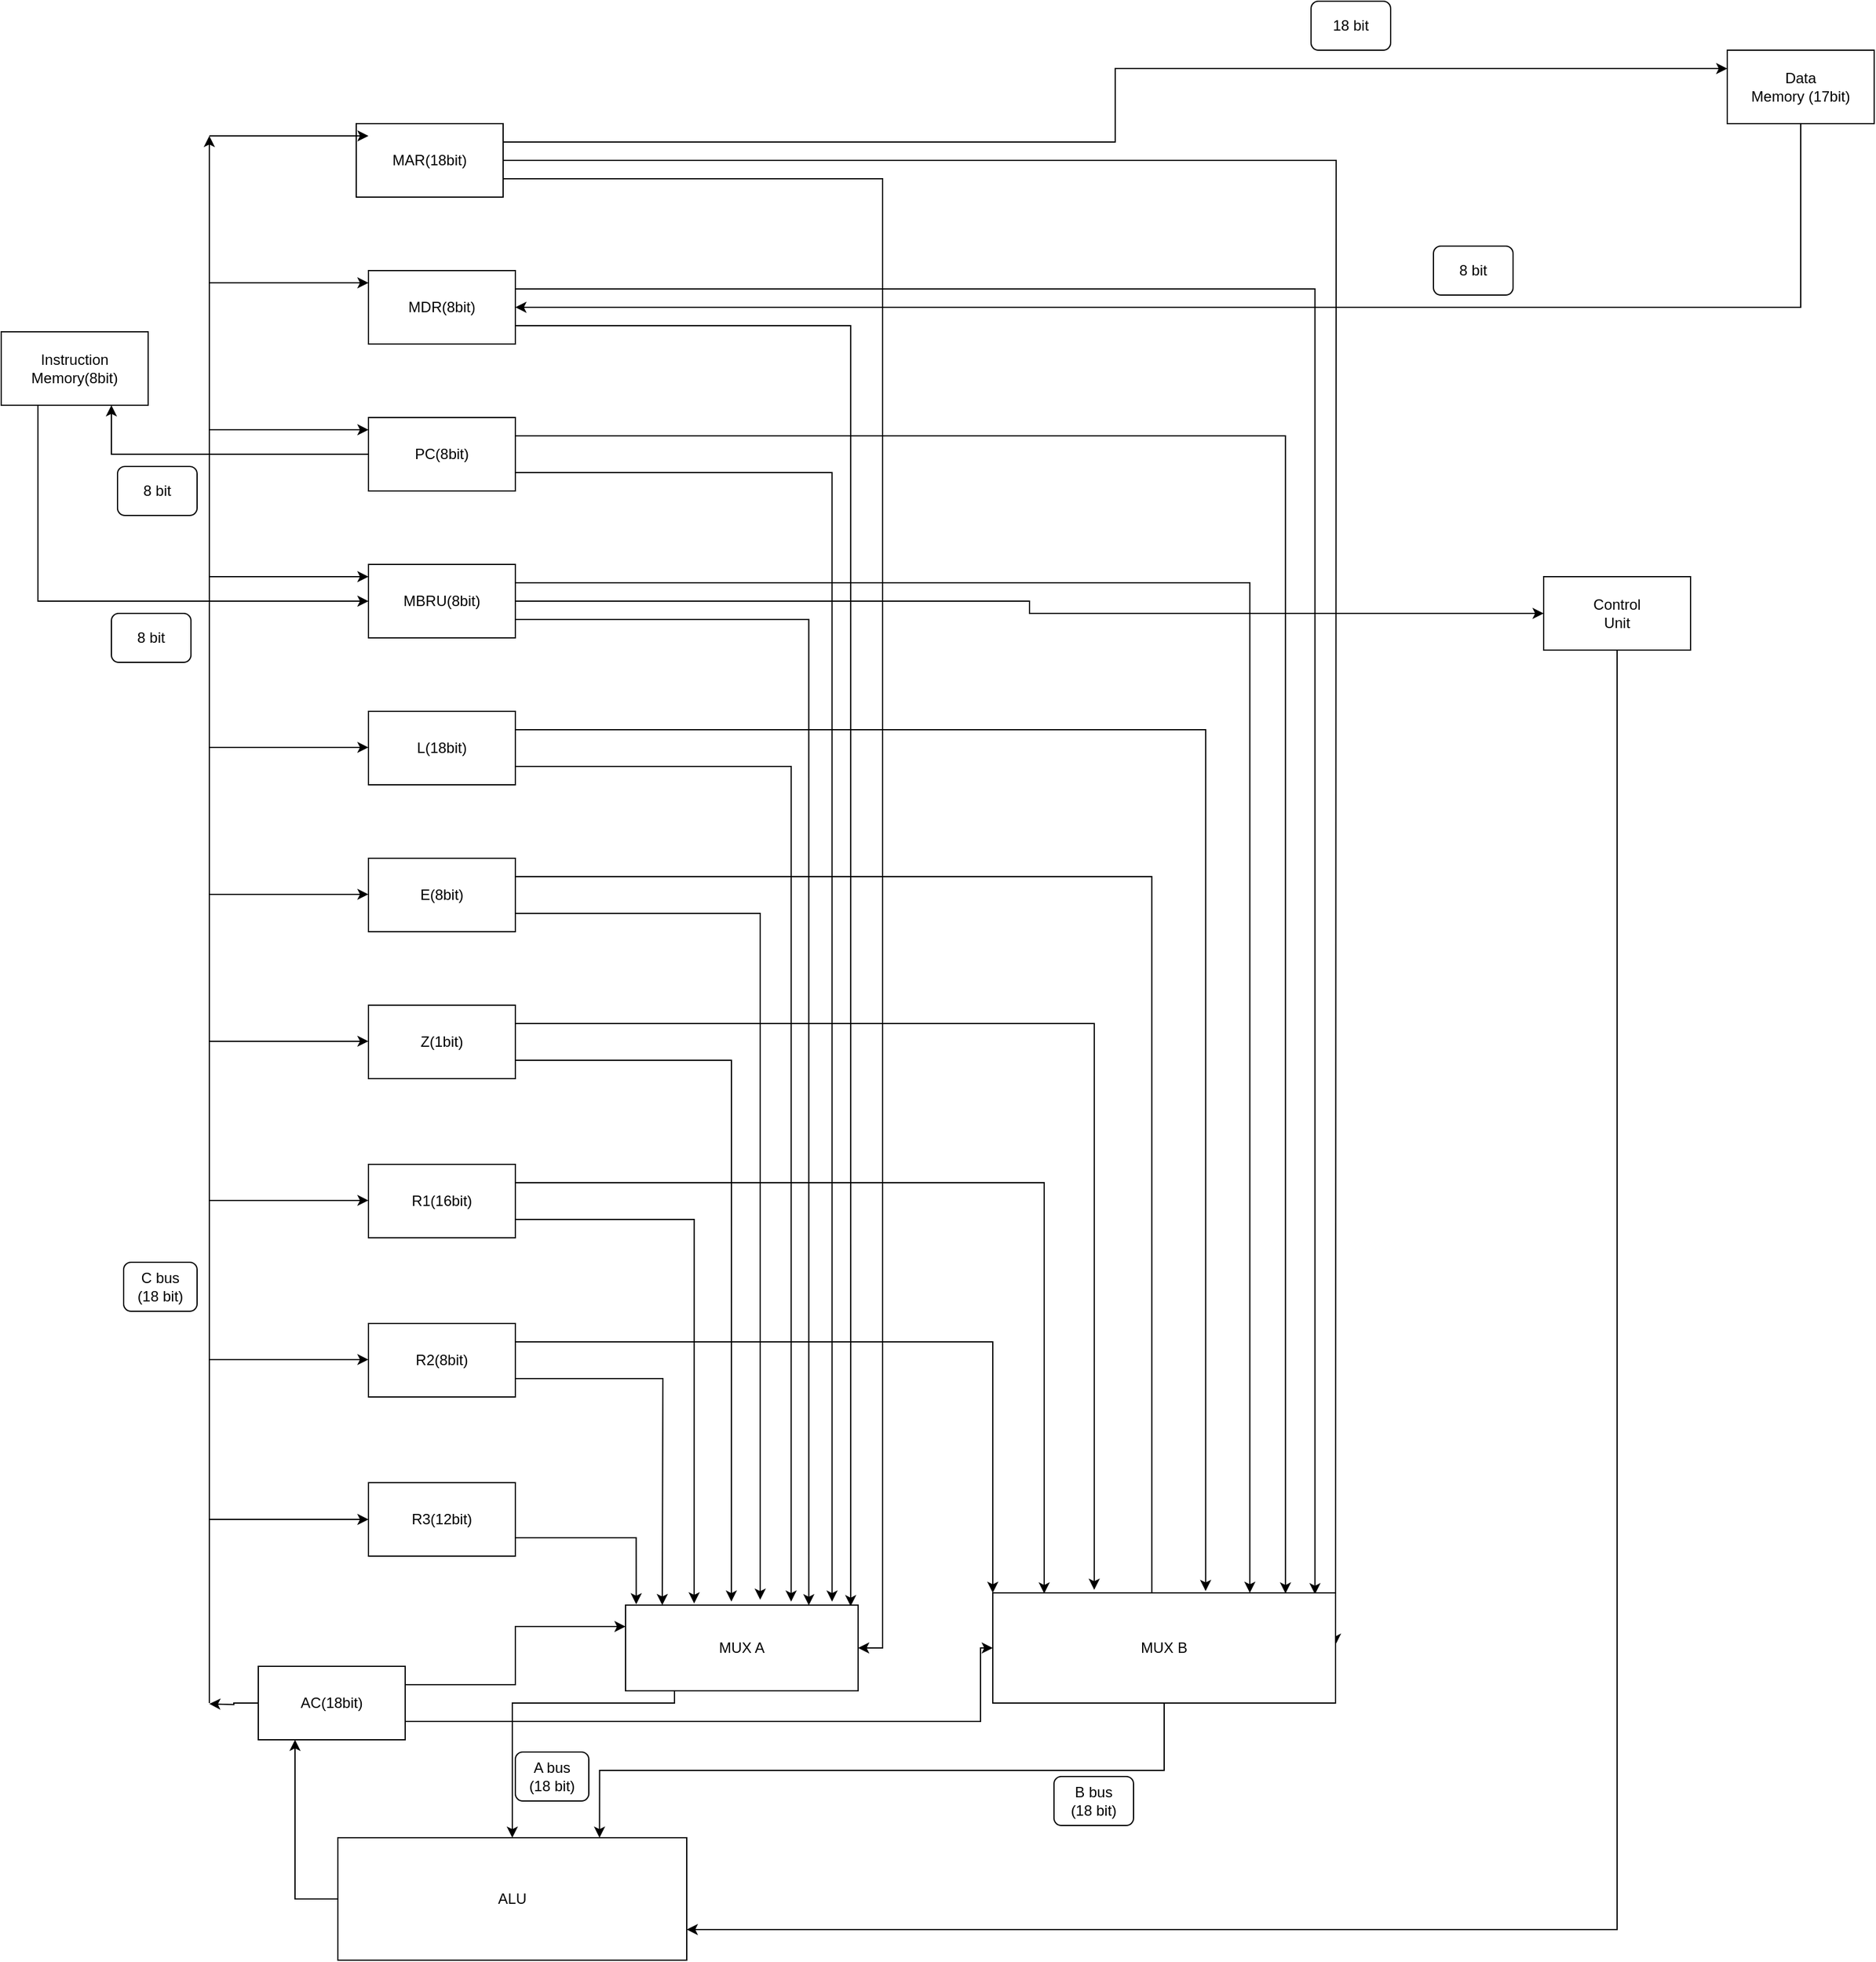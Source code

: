 <mxfile version="20.0.4" type="device"><diagram id="gJ7YYkWOHeOwC8J-osqe" name="Page-1"><mxGraphModel dx="3644" dy="1278" grid="1" gridSize="10" guides="1" tooltips="1" connect="1" arrows="1" fold="1" page="1" pageScale="1" pageWidth="850" pageHeight="1100" math="0" shadow="0"><root><object label="" id="0"><mxCell/></object><mxCell id="1" parent="0"/><mxCell id="hmYH6apLCTRAeJZALTVi-19" style="edgeStyle=orthogonalEdgeStyle;rounded=0;orthogonalLoop=1;jettySize=auto;html=1;exitX=1;exitY=0.25;exitDx=0;exitDy=0;entryX=0;entryY=0.25;entryDx=0;entryDy=0;" parent="1" source="hmYH6apLCTRAeJZALTVi-1" target="hmYH6apLCTRAeJZALTVi-14" edge="1"><mxGeometry relative="1" as="geometry"/></mxCell><mxCell id="hmYH6apLCTRAeJZALTVi-82" style="edgeStyle=orthogonalEdgeStyle;rounded=0;orthogonalLoop=1;jettySize=auto;html=1;exitX=1;exitY=0.5;exitDx=0;exitDy=0;" parent="1" source="hmYH6apLCTRAeJZALTVi-1" edge="1"><mxGeometry relative="1" as="geometry"><mxPoint x="1130" y="1482.4" as="targetPoint"/></mxGeometry></mxCell><mxCell id="hmYH6apLCTRAeJZALTVi-89" style="edgeStyle=orthogonalEdgeStyle;rounded=0;orthogonalLoop=1;jettySize=auto;html=1;exitX=1;exitY=0.75;exitDx=0;exitDy=0;entryX=1;entryY=0.5;entryDx=0;entryDy=0;" parent="1" source="hmYH6apLCTRAeJZALTVi-1" target="hmYH6apLCTRAeJZALTVi-53" edge="1"><mxGeometry relative="1" as="geometry"/></mxCell><mxCell id="hmYH6apLCTRAeJZALTVi-1" value="MAR(18bit)" style="rounded=0;whiteSpace=wrap;html=1;" parent="1" vertex="1"><mxGeometry x="330" y="240" width="120" height="60" as="geometry"/></mxCell><mxCell id="hmYH6apLCTRAeJZALTVi-81" style="edgeStyle=orthogonalEdgeStyle;rounded=0;orthogonalLoop=1;jettySize=auto;html=1;exitX=1;exitY=0.25;exitDx=0;exitDy=0;entryX=0.94;entryY=0.013;entryDx=0;entryDy=0;entryPerimeter=0;" parent="1" source="hmYH6apLCTRAeJZALTVi-2" target="hmYH6apLCTRAeJZALTVi-54" edge="1"><mxGeometry relative="1" as="geometry"/></mxCell><mxCell id="hmYH6apLCTRAeJZALTVi-87" style="edgeStyle=orthogonalEdgeStyle;rounded=0;orthogonalLoop=1;jettySize=auto;html=1;exitX=1;exitY=0.75;exitDx=0;exitDy=0;entryX=0.968;entryY=0.013;entryDx=0;entryDy=0;entryPerimeter=0;" parent="1" source="hmYH6apLCTRAeJZALTVi-2" target="hmYH6apLCTRAeJZALTVi-53" edge="1"><mxGeometry relative="1" as="geometry"/></mxCell><mxCell id="hmYH6apLCTRAeJZALTVi-2" value="MDR(8bit)" style="rounded=0;whiteSpace=wrap;html=1;" parent="1" vertex="1"><mxGeometry x="340" y="360" width="120" height="60" as="geometry"/></mxCell><mxCell id="hmYH6apLCTRAeJZALTVi-17" style="edgeStyle=orthogonalEdgeStyle;rounded=0;orthogonalLoop=1;jettySize=auto;html=1;exitX=0;exitY=0.5;exitDx=0;exitDy=0;entryX=0.75;entryY=1;entryDx=0;entryDy=0;" parent="1" source="hmYH6apLCTRAeJZALTVi-3" target="hmYH6apLCTRAeJZALTVi-15" edge="1"><mxGeometry relative="1" as="geometry"/></mxCell><mxCell id="hmYH6apLCTRAeJZALTVi-80" style="edgeStyle=orthogonalEdgeStyle;rounded=0;orthogonalLoop=1;jettySize=auto;html=1;exitX=1;exitY=0.25;exitDx=0;exitDy=0;entryX=0.854;entryY=0.006;entryDx=0;entryDy=0;entryPerimeter=0;" parent="1" source="hmYH6apLCTRAeJZALTVi-3" target="hmYH6apLCTRAeJZALTVi-54" edge="1"><mxGeometry relative="1" as="geometry"/></mxCell><mxCell id="hmYH6apLCTRAeJZALTVi-86" style="edgeStyle=orthogonalEdgeStyle;rounded=0;orthogonalLoop=1;jettySize=auto;html=1;exitX=1;exitY=0.75;exitDx=0;exitDy=0;entryX=0.888;entryY=-0.041;entryDx=0;entryDy=0;entryPerimeter=0;" parent="1" source="hmYH6apLCTRAeJZALTVi-3" target="hmYH6apLCTRAeJZALTVi-53" edge="1"><mxGeometry relative="1" as="geometry"/></mxCell><mxCell id="hmYH6apLCTRAeJZALTVi-3" value="PC(8bit)" style="rounded=0;whiteSpace=wrap;html=1;" parent="1" vertex="1"><mxGeometry x="340" y="480" width="120" height="60" as="geometry"/></mxCell><mxCell id="hmYH6apLCTRAeJZALTVi-79" style="edgeStyle=orthogonalEdgeStyle;rounded=0;orthogonalLoop=1;jettySize=auto;html=1;exitX=1;exitY=0.25;exitDx=0;exitDy=0;entryX=0.75;entryY=0;entryDx=0;entryDy=0;" parent="1" source="hmYH6apLCTRAeJZALTVi-4" target="hmYH6apLCTRAeJZALTVi-54" edge="1"><mxGeometry relative="1" as="geometry"/></mxCell><mxCell id="hmYH6apLCTRAeJZALTVi-85" style="edgeStyle=orthogonalEdgeStyle;rounded=0;orthogonalLoop=1;jettySize=auto;html=1;exitX=1;exitY=0.75;exitDx=0;exitDy=0;entryX=0.788;entryY=0.002;entryDx=0;entryDy=0;entryPerimeter=0;" parent="1" source="hmYH6apLCTRAeJZALTVi-4" target="hmYH6apLCTRAeJZALTVi-53" edge="1"><mxGeometry relative="1" as="geometry"/></mxCell><mxCell id="hmYH6apLCTRAeJZALTVi-101" style="edgeStyle=orthogonalEdgeStyle;rounded=0;orthogonalLoop=1;jettySize=auto;html=1;exitX=1;exitY=0.5;exitDx=0;exitDy=0;entryX=0;entryY=0.5;entryDx=0;entryDy=0;" parent="1" source="hmYH6apLCTRAeJZALTVi-4" target="hmYH6apLCTRAeJZALTVi-16" edge="1"><mxGeometry relative="1" as="geometry"/></mxCell><mxCell id="hmYH6apLCTRAeJZALTVi-4" value="MBRU(8bit)" style="rounded=0;whiteSpace=wrap;html=1;" parent="1" vertex="1"><mxGeometry x="340" y="600" width="120" height="60" as="geometry"/></mxCell><mxCell id="hmYH6apLCTRAeJZALTVi-58" style="edgeStyle=orthogonalEdgeStyle;rounded=0;orthogonalLoop=1;jettySize=auto;html=1;exitX=1;exitY=0.25;exitDx=0;exitDy=0;entryX=0.621;entryY=-0.017;entryDx=0;entryDy=0;entryPerimeter=0;" parent="1" source="hmYH6apLCTRAeJZALTVi-5" target="hmYH6apLCTRAeJZALTVi-54" edge="1"><mxGeometry relative="1" as="geometry"/></mxCell><mxCell id="hmYH6apLCTRAeJZALTVi-65" style="edgeStyle=orthogonalEdgeStyle;rounded=0;orthogonalLoop=1;jettySize=auto;html=1;exitX=1;exitY=0.75;exitDx=0;exitDy=0;entryX=0.712;entryY=-0.041;entryDx=0;entryDy=0;entryPerimeter=0;" parent="1" source="hmYH6apLCTRAeJZALTVi-5" target="hmYH6apLCTRAeJZALTVi-53" edge="1"><mxGeometry relative="1" as="geometry"><mxPoint x="700.0" y="1300" as="targetPoint"/></mxGeometry></mxCell><mxCell id="hmYH6apLCTRAeJZALTVi-5" value="L(18bit)" style="rounded=0;whiteSpace=wrap;html=1;" parent="1" vertex="1"><mxGeometry x="340" y="720" width="120" height="60" as="geometry"/></mxCell><mxCell id="hmYH6apLCTRAeJZALTVi-59" style="edgeStyle=orthogonalEdgeStyle;rounded=0;orthogonalLoop=1;jettySize=auto;html=1;exitX=1;exitY=0.25;exitDx=0;exitDy=0;entryX=0.464;entryY=0.111;entryDx=0;entryDy=0;entryPerimeter=0;" parent="1" source="hmYH6apLCTRAeJZALTVi-6" target="hmYH6apLCTRAeJZALTVi-54" edge="1"><mxGeometry relative="1" as="geometry"/></mxCell><mxCell id="hmYH6apLCTRAeJZALTVi-66" style="edgeStyle=orthogonalEdgeStyle;rounded=0;orthogonalLoop=1;jettySize=auto;html=1;exitX=1;exitY=0.75;exitDx=0;exitDy=0;entryX=0.579;entryY=-0.063;entryDx=0;entryDy=0;entryPerimeter=0;" parent="1" source="hmYH6apLCTRAeJZALTVi-6" target="hmYH6apLCTRAeJZALTVi-53" edge="1"><mxGeometry relative="1" as="geometry"/></mxCell><mxCell id="hmYH6apLCTRAeJZALTVi-6" value="E(8bit)" style="rounded=0;whiteSpace=wrap;html=1;" parent="1" vertex="1"><mxGeometry x="340" y="840" width="120" height="60" as="geometry"/></mxCell><mxCell id="hmYH6apLCTRAeJZALTVi-91" style="edgeStyle=orthogonalEdgeStyle;rounded=0;orthogonalLoop=1;jettySize=auto;html=1;exitX=1;exitY=0.25;exitDx=0;exitDy=0;entryX=0;entryY=0.25;entryDx=0;entryDy=0;" parent="1" source="hmYH6apLCTRAeJZALTVi-7" target="hmYH6apLCTRAeJZALTVi-53" edge="1"><mxGeometry relative="1" as="geometry"/></mxCell><mxCell id="hmYH6apLCTRAeJZALTVi-94" style="edgeStyle=orthogonalEdgeStyle;rounded=0;orthogonalLoop=1;jettySize=auto;html=1;exitX=1;exitY=0.75;exitDx=0;exitDy=0;entryX=0;entryY=0.5;entryDx=0;entryDy=0;" parent="1" source="hmYH6apLCTRAeJZALTVi-7" target="hmYH6apLCTRAeJZALTVi-54" edge="1"><mxGeometry relative="1" as="geometry"><mxPoint x="840" y="1545" as="targetPoint"/><Array as="points"><mxPoint x="840" y="1545"/><mxPoint x="840" y="1485"/></Array></mxGeometry></mxCell><mxCell id="hmYH6apLCTRAeJZALTVi-95" style="edgeStyle=orthogonalEdgeStyle;rounded=0;orthogonalLoop=1;jettySize=auto;html=1;exitX=0;exitY=0.5;exitDx=0;exitDy=0;" parent="1" source="hmYH6apLCTRAeJZALTVi-7" edge="1"><mxGeometry relative="1" as="geometry"><mxPoint x="210" y="1530.667" as="targetPoint"/></mxGeometry></mxCell><mxCell id="hmYH6apLCTRAeJZALTVi-7" value="AC(18bit)" style="rounded=0;whiteSpace=wrap;html=1;" parent="1" vertex="1"><mxGeometry x="250" y="1500" width="120" height="60" as="geometry"/></mxCell><mxCell id="hmYH6apLCTRAeJZALTVi-60" style="edgeStyle=orthogonalEdgeStyle;rounded=0;orthogonalLoop=1;jettySize=auto;html=1;exitX=1;exitY=0.25;exitDx=0;exitDy=0;entryX=0.296;entryY=-0.028;entryDx=0;entryDy=0;entryPerimeter=0;" parent="1" source="hmYH6apLCTRAeJZALTVi-8" target="hmYH6apLCTRAeJZALTVi-54" edge="1"><mxGeometry relative="1" as="geometry"/></mxCell><mxCell id="hmYH6apLCTRAeJZALTVi-67" style="edgeStyle=orthogonalEdgeStyle;rounded=0;orthogonalLoop=1;jettySize=auto;html=1;exitX=1;exitY=0.75;exitDx=0;exitDy=0;entryX=0.455;entryY=-0.041;entryDx=0;entryDy=0;entryPerimeter=0;" parent="1" source="hmYH6apLCTRAeJZALTVi-8" target="hmYH6apLCTRAeJZALTVi-53" edge="1"><mxGeometry relative="1" as="geometry"/></mxCell><mxCell id="hmYH6apLCTRAeJZALTVi-8" value="Z(1bit)" style="rounded=0;whiteSpace=wrap;html=1;" parent="1" vertex="1"><mxGeometry x="340" y="960" width="120" height="60" as="geometry"/></mxCell><mxCell id="hmYH6apLCTRAeJZALTVi-62" style="edgeStyle=orthogonalEdgeStyle;rounded=0;orthogonalLoop=1;jettySize=auto;html=1;exitX=1;exitY=0.25;exitDx=0;exitDy=0;entryX=0.15;entryY=0.006;entryDx=0;entryDy=0;entryPerimeter=0;" parent="1" source="hmYH6apLCTRAeJZALTVi-9" target="hmYH6apLCTRAeJZALTVi-54" edge="1"><mxGeometry relative="1" as="geometry"/></mxCell><mxCell id="hmYH6apLCTRAeJZALTVi-68" style="edgeStyle=orthogonalEdgeStyle;rounded=0;orthogonalLoop=1;jettySize=auto;html=1;exitX=1;exitY=0.75;exitDx=0;exitDy=0;entryX=0.295;entryY=-0.02;entryDx=0;entryDy=0;entryPerimeter=0;" parent="1" source="hmYH6apLCTRAeJZALTVi-9" target="hmYH6apLCTRAeJZALTVi-53" edge="1"><mxGeometry relative="1" as="geometry"/></mxCell><mxCell id="hmYH6apLCTRAeJZALTVi-9" value="R1(16bit)" style="rounded=0;whiteSpace=wrap;html=1;" parent="1" vertex="1"><mxGeometry x="340" y="1090" width="120" height="60" as="geometry"/></mxCell><mxCell id="hmYH6apLCTRAeJZALTVi-63" style="edgeStyle=orthogonalEdgeStyle;rounded=0;orthogonalLoop=1;jettySize=auto;html=1;exitX=1;exitY=0.25;exitDx=0;exitDy=0;entryX=0;entryY=0;entryDx=0;entryDy=0;" parent="1" source="hmYH6apLCTRAeJZALTVi-10" target="hmYH6apLCTRAeJZALTVi-54" edge="1"><mxGeometry relative="1" as="geometry"/></mxCell><mxCell id="hmYH6apLCTRAeJZALTVi-69" style="edgeStyle=orthogonalEdgeStyle;rounded=0;orthogonalLoop=1;jettySize=auto;html=1;exitX=1;exitY=0.75;exitDx=0;exitDy=0;" parent="1" source="hmYH6apLCTRAeJZALTVi-10" edge="1"><mxGeometry relative="1" as="geometry"><mxPoint x="580.0" y="1450" as="targetPoint"/></mxGeometry></mxCell><mxCell id="hmYH6apLCTRAeJZALTVi-10" value="R2(8bit)" style="rounded=0;whiteSpace=wrap;html=1;" parent="1" vertex="1"><mxGeometry x="340" y="1220" width="120" height="60" as="geometry"/></mxCell><mxCell id="hmYH6apLCTRAeJZALTVi-70" style="edgeStyle=orthogonalEdgeStyle;rounded=0;orthogonalLoop=1;jettySize=auto;html=1;exitX=1;exitY=0.75;exitDx=0;exitDy=0;entryX=0.046;entryY=-0.009;entryDx=0;entryDy=0;entryPerimeter=0;" parent="1" source="hmYH6apLCTRAeJZALTVi-11" target="hmYH6apLCTRAeJZALTVi-53" edge="1"><mxGeometry relative="1" as="geometry"/></mxCell><mxCell id="hmYH6apLCTRAeJZALTVi-11" value="R3(12bit)" style="rounded=0;whiteSpace=wrap;html=1;" parent="1" vertex="1"><mxGeometry x="340" y="1350" width="120" height="60" as="geometry"/></mxCell><mxCell id="hmYH6apLCTRAeJZALTVi-96" style="edgeStyle=orthogonalEdgeStyle;rounded=0;orthogonalLoop=1;jettySize=auto;html=1;exitX=0;exitY=0.5;exitDx=0;exitDy=0;entryX=0.25;entryY=1;entryDx=0;entryDy=0;" parent="1" source="hmYH6apLCTRAeJZALTVi-12" target="hmYH6apLCTRAeJZALTVi-7" edge="1"><mxGeometry relative="1" as="geometry"/></mxCell><mxCell id="hmYH6apLCTRAeJZALTVi-12" value="ALU" style="rounded=0;whiteSpace=wrap;html=1;" parent="1" vertex="1"><mxGeometry x="315" y="1640" width="285" height="100" as="geometry"/></mxCell><mxCell id="hmYH6apLCTRAeJZALTVi-20" style="edgeStyle=orthogonalEdgeStyle;rounded=0;orthogonalLoop=1;jettySize=auto;html=1;exitX=0.5;exitY=1;exitDx=0;exitDy=0;entryX=1;entryY=0.5;entryDx=0;entryDy=0;" parent="1" source="hmYH6apLCTRAeJZALTVi-14" target="hmYH6apLCTRAeJZALTVi-2" edge="1"><mxGeometry relative="1" as="geometry"/></mxCell><mxCell id="hmYH6apLCTRAeJZALTVi-14" value="Data&lt;br&gt;Memory (17bit)" style="rounded=0;whiteSpace=wrap;html=1;" parent="1" vertex="1"><mxGeometry x="1450" y="180" width="120" height="60" as="geometry"/></mxCell><mxCell id="hmYH6apLCTRAeJZALTVi-18" style="edgeStyle=orthogonalEdgeStyle;rounded=0;orthogonalLoop=1;jettySize=auto;html=1;exitX=0.25;exitY=1;exitDx=0;exitDy=0;entryX=0;entryY=0.5;entryDx=0;entryDy=0;" parent="1" source="hmYH6apLCTRAeJZALTVi-15" target="hmYH6apLCTRAeJZALTVi-4" edge="1"><mxGeometry relative="1" as="geometry"/></mxCell><mxCell id="hmYH6apLCTRAeJZALTVi-15" value="Instruction&lt;br&gt;Memory(8bit)" style="rounded=0;whiteSpace=wrap;html=1;" parent="1" vertex="1"><mxGeometry x="40" y="410" width="120" height="60" as="geometry"/></mxCell><mxCell id="hmYH6apLCTRAeJZALTVi-102" style="edgeStyle=orthogonalEdgeStyle;rounded=0;orthogonalLoop=1;jettySize=auto;html=1;exitX=0.5;exitY=1;exitDx=0;exitDy=0;entryX=1;entryY=0.75;entryDx=0;entryDy=0;" parent="1" source="hmYH6apLCTRAeJZALTVi-16" target="hmYH6apLCTRAeJZALTVi-12" edge="1"><mxGeometry relative="1" as="geometry"/></mxCell><mxCell id="hmYH6apLCTRAeJZALTVi-16" value="Control&lt;br&gt;Unit" style="rounded=0;whiteSpace=wrap;html=1;" parent="1" vertex="1"><mxGeometry x="1300" y="610" width="120" height="60" as="geometry"/></mxCell><mxCell id="hmYH6apLCTRAeJZALTVi-25" value="A bus&lt;br&gt;(18 bit)" style="rounded=1;whiteSpace=wrap;html=1;" parent="1" vertex="1"><mxGeometry x="460" y="1570" width="60" height="40" as="geometry"/></mxCell><mxCell id="hmYH6apLCTRAeJZALTVi-26" value="B bus&lt;br&gt;(18 bit)" style="rounded=1;whiteSpace=wrap;html=1;" parent="1" vertex="1"><mxGeometry x="900" y="1590" width="65" height="40" as="geometry"/></mxCell><mxCell id="hmYH6apLCTRAeJZALTVi-29" value="" style="endArrow=classic;html=1;rounded=0;" parent="1" edge="1"><mxGeometry width="50" height="50" relative="1" as="geometry"><mxPoint x="210" y="1530" as="sourcePoint"/><mxPoint x="210" y="250" as="targetPoint"/></mxGeometry></mxCell><mxCell id="hmYH6apLCTRAeJZALTVi-31" value="" style="endArrow=classic;html=1;rounded=0;" parent="1" edge="1"><mxGeometry width="50" height="50" relative="1" as="geometry"><mxPoint x="210" y="1380" as="sourcePoint"/><mxPoint x="340" y="1380" as="targetPoint"/></mxGeometry></mxCell><mxCell id="hmYH6apLCTRAeJZALTVi-33" value="" style="endArrow=classic;html=1;rounded=0;" parent="1" edge="1"><mxGeometry width="50" height="50" relative="1" as="geometry"><mxPoint x="210" y="1249.44" as="sourcePoint"/><mxPoint x="340" y="1249.44" as="targetPoint"/></mxGeometry></mxCell><mxCell id="hmYH6apLCTRAeJZALTVi-34" value="" style="endArrow=classic;html=1;rounded=0;" parent="1" edge="1"><mxGeometry width="50" height="50" relative="1" as="geometry"><mxPoint x="210" y="1119.44" as="sourcePoint"/><mxPoint x="340" y="1119.44" as="targetPoint"/></mxGeometry></mxCell><mxCell id="hmYH6apLCTRAeJZALTVi-35" value="" style="endArrow=classic;html=1;rounded=0;" parent="1" edge="1"><mxGeometry width="50" height="50" relative="1" as="geometry"><mxPoint x="210" y="989.44" as="sourcePoint"/><mxPoint x="340" y="989.44" as="targetPoint"/></mxGeometry></mxCell><mxCell id="hmYH6apLCTRAeJZALTVi-36" value="" style="endArrow=classic;html=1;rounded=0;" parent="1" edge="1"><mxGeometry width="50" height="50" relative="1" as="geometry"><mxPoint x="210" y="869.44" as="sourcePoint"/><mxPoint x="340" y="869.44" as="targetPoint"/></mxGeometry></mxCell><mxCell id="hmYH6apLCTRAeJZALTVi-37" value="" style="endArrow=classic;html=1;rounded=0;" parent="1" edge="1"><mxGeometry width="50" height="50" relative="1" as="geometry"><mxPoint x="210" y="749.44" as="sourcePoint"/><mxPoint x="340" y="749.44" as="targetPoint"/></mxGeometry></mxCell><mxCell id="hmYH6apLCTRAeJZALTVi-38" value="C bus&lt;br&gt;(18 bit)" style="rounded=1;whiteSpace=wrap;html=1;" parent="1" vertex="1"><mxGeometry x="140" y="1170" width="60" height="40" as="geometry"/></mxCell><mxCell id="hmYH6apLCTRAeJZALTVi-72" style="edgeStyle=orthogonalEdgeStyle;rounded=0;orthogonalLoop=1;jettySize=auto;html=1;exitX=0.5;exitY=1;exitDx=0;exitDy=0;entryX=0.5;entryY=0;entryDx=0;entryDy=0;" parent="1" source="hmYH6apLCTRAeJZALTVi-53" target="hmYH6apLCTRAeJZALTVi-12" edge="1"><mxGeometry relative="1" as="geometry"><Array as="points"><mxPoint x="590" y="1530"/><mxPoint x="457" y="1530"/></Array></mxGeometry></mxCell><mxCell id="hmYH6apLCTRAeJZALTVi-53" value="MUX A" style="rounded=0;whiteSpace=wrap;html=1;" parent="1" vertex="1"><mxGeometry x="550" y="1450" width="190" height="70" as="geometry"/></mxCell><mxCell id="hmYH6apLCTRAeJZALTVi-71" style="edgeStyle=orthogonalEdgeStyle;rounded=0;orthogonalLoop=1;jettySize=auto;html=1;exitX=0.5;exitY=1;exitDx=0;exitDy=0;entryX=0.75;entryY=0;entryDx=0;entryDy=0;" parent="1" source="hmYH6apLCTRAeJZALTVi-54" target="hmYH6apLCTRAeJZALTVi-12" edge="1"><mxGeometry relative="1" as="geometry"/></mxCell><mxCell id="hmYH6apLCTRAeJZALTVi-54" value="MUX B" style="rounded=0;whiteSpace=wrap;html=1;" parent="1" vertex="1"><mxGeometry x="850" y="1440" width="280" height="90" as="geometry"/></mxCell><mxCell id="hmYH6apLCTRAeJZALTVi-73" value="" style="endArrow=classic;html=1;rounded=0;" parent="1" edge="1"><mxGeometry width="50" height="50" relative="1" as="geometry"><mxPoint x="210.0" y="610" as="sourcePoint"/><mxPoint x="340.0" y="610" as="targetPoint"/></mxGeometry></mxCell><mxCell id="hmYH6apLCTRAeJZALTVi-74" value="" style="endArrow=classic;html=1;rounded=0;" parent="1" edge="1"><mxGeometry width="50" height="50" relative="1" as="geometry"><mxPoint x="210.0" y="370" as="sourcePoint"/><mxPoint x="340.0" y="370" as="targetPoint"/></mxGeometry></mxCell><mxCell id="hmYH6apLCTRAeJZALTVi-75" value="" style="endArrow=classic;html=1;rounded=0;" parent="1" edge="1"><mxGeometry width="50" height="50" relative="1" as="geometry"><mxPoint x="210.0" y="490" as="sourcePoint"/><mxPoint x="340.0" y="490" as="targetPoint"/></mxGeometry></mxCell><mxCell id="hmYH6apLCTRAeJZALTVi-76" value="" style="endArrow=classic;html=1;rounded=0;" parent="1" edge="1"><mxGeometry width="50" height="50" relative="1" as="geometry"><mxPoint x="210.0" y="250" as="sourcePoint"/><mxPoint x="340.0" y="250" as="targetPoint"/></mxGeometry></mxCell><mxCell id="hmYH6apLCTRAeJZALTVi-97" value="18 bit" style="rounded=1;whiteSpace=wrap;html=1;" parent="1" vertex="1"><mxGeometry x="1110" y="140" width="65" height="40" as="geometry"/></mxCell><mxCell id="hmYH6apLCTRAeJZALTVi-98" value="8 bit" style="rounded=1;whiteSpace=wrap;html=1;" parent="1" vertex="1"><mxGeometry x="1210" y="340" width="65" height="40" as="geometry"/></mxCell><mxCell id="hmYH6apLCTRAeJZALTVi-99" value="8 bit" style="rounded=1;whiteSpace=wrap;html=1;" parent="1" vertex="1"><mxGeometry x="135" y="520" width="65" height="40" as="geometry"/></mxCell><mxCell id="hmYH6apLCTRAeJZALTVi-100" value="8 bit" style="rounded=1;whiteSpace=wrap;html=1;" parent="1" vertex="1"><mxGeometry x="130" y="640" width="65" height="40" as="geometry"/></mxCell></root></mxGraphModel></diagram></mxfile>